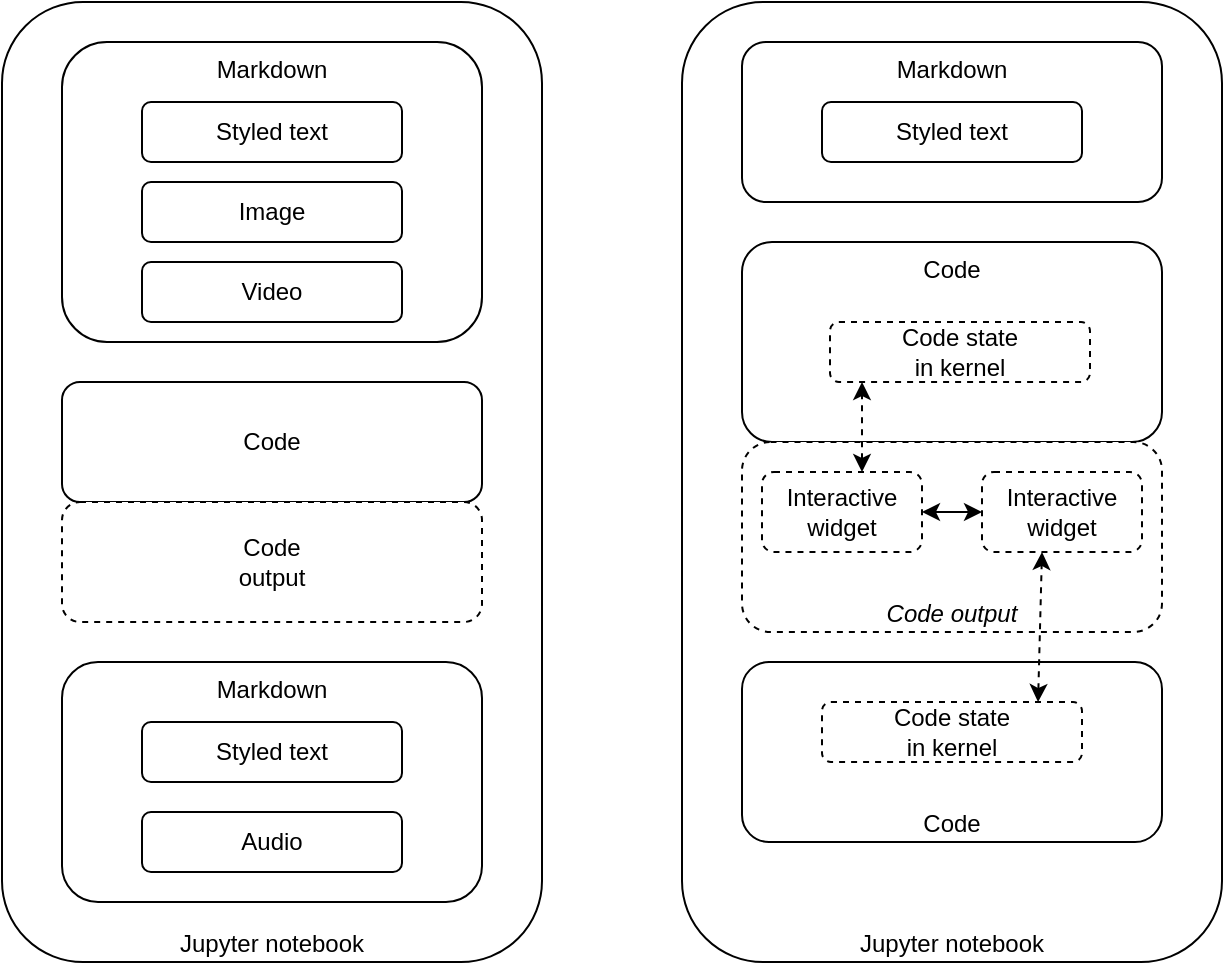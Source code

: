 <?xml version="1.0" encoding="UTF-8"?>
<mxGraphModel dx="946" dy="646" grid="1" gridSize="10" guides="1" tooltips="1" connect="1" arrows="1" fold="1" page="1" pageScale="1" pageWidth="1169" pageHeight="827" math="0" shadow="0"><root><mxCell id="0"/><mxCell id="1" parent="0"/><mxCell id="C_3ltOK4pkrB4CmNUT8h-1" value="Jupyter notebook&lt;br&gt;" style="rounded=1;whiteSpace=wrap;html=1;verticalAlign=bottom;" parent="1" vertex="1"><mxGeometry x="510" y="80" width="270" height="480" as="geometry"/></mxCell><mxCell id="C_3ltOK4pkrB4CmNUT8h-2" value="Markdown" style="rounded=1;whiteSpace=wrap;html=1;verticalAlign=top;" parent="1" vertex="1"><mxGeometry x="540" y="100" width="210" height="80" as="geometry"/></mxCell><mxCell id="C_3ltOK4pkrB4CmNUT8h-3" value="Styled text" style="rounded=1;whiteSpace=wrap;html=1;" parent="1" vertex="1"><mxGeometry x="580" y="130" width="130" height="30" as="geometry"/></mxCell><mxCell id="C_3ltOK4pkrB4CmNUT8h-5" value="Code" style="rounded=1;whiteSpace=wrap;html=1;verticalAlign=bottom;" parent="1" vertex="1"><mxGeometry x="540" y="410" width="210" height="90" as="geometry"/></mxCell><mxCell id="C_3ltOK4pkrB4CmNUT8h-6" value="Code" style="rounded=1;whiteSpace=wrap;html=1;verticalAlign=top;" parent="1" vertex="1"><mxGeometry x="540" y="200" width="210" height="100" as="geometry"/></mxCell><mxCell id="C_3ltOK4pkrB4CmNUT8h-9" value="Code state&lt;br&gt;in kernel" style="rounded=1;whiteSpace=wrap;html=1;dashed=1;" parent="1" vertex="1"><mxGeometry x="580" y="430" width="130" height="30" as="geometry"/></mxCell><mxCell id="C_3ltOK4pkrB4CmNUT8h-11" value="&lt;br&gt;&lt;i&gt;Code output&lt;/i&gt;&lt;br&gt;" style="rounded=1;whiteSpace=wrap;html=1;dashed=1;verticalAlign=bottom;" parent="1" vertex="1"><mxGeometry x="540" y="300" width="210" height="95" as="geometry"/></mxCell><mxCell id="C_3ltOK4pkrB4CmNUT8h-13" value="Jupyter notebook&lt;br&gt;" style="rounded=1;whiteSpace=wrap;html=1;verticalAlign=bottom;" parent="1" vertex="1"><mxGeometry x="170" y="80" width="270" height="480" as="geometry"/></mxCell><mxCell id="C_3ltOK4pkrB4CmNUT8h-14" value="Markdown" style="rounded=1;whiteSpace=wrap;html=1;verticalAlign=top;" parent="1" vertex="1"><mxGeometry x="200" y="100" width="210" height="150" as="geometry"/></mxCell><mxCell id="C_3ltOK4pkrB4CmNUT8h-15" value="Styled text" style="rounded=1;whiteSpace=wrap;html=1;" parent="1" vertex="1"><mxGeometry x="240" y="130" width="130" height="30" as="geometry"/></mxCell><mxCell id="C_3ltOK4pkrB4CmNUT8h-16" value="Markdown" style="rounded=1;whiteSpace=wrap;html=1;verticalAlign=top;" parent="1" vertex="1"><mxGeometry x="200" y="410" width="210" height="120" as="geometry"/></mxCell><mxCell id="C_3ltOK4pkrB4CmNUT8h-17" value="Code" style="rounded=1;whiteSpace=wrap;html=1;" parent="1" vertex="1"><mxGeometry x="200" y="270" width="210" height="60" as="geometry"/></mxCell><mxCell id="C_3ltOK4pkrB4CmNUT8h-18" value="Image" style="rounded=1;whiteSpace=wrap;html=1;" parent="1" vertex="1"><mxGeometry x="240" y="170" width="130" height="30" as="geometry"/></mxCell><mxCell id="C_3ltOK4pkrB4CmNUT8h-19" value="Video" style="rounded=1;whiteSpace=wrap;html=1;" parent="1" vertex="1"><mxGeometry x="240" y="210" width="130" height="30" as="geometry"/></mxCell><mxCell id="C_3ltOK4pkrB4CmNUT8h-20" value="Audio" style="rounded=1;whiteSpace=wrap;html=1;" parent="1" vertex="1"><mxGeometry x="240" y="485" width="130" height="30" as="geometry"/></mxCell><mxCell id="C_3ltOK4pkrB4CmNUT8h-21" value="Styled text" style="rounded=1;whiteSpace=wrap;html=1;" parent="1" vertex="1"><mxGeometry x="240" y="440" width="130" height="30" as="geometry"/></mxCell><mxCell id="C_3ltOK4pkrB4CmNUT8h-22" value="Code&lt;br&gt;output&lt;br&gt;" style="rounded=1;whiteSpace=wrap;html=1;dashed=1;" parent="1" vertex="1"><mxGeometry x="200" y="330" width="210" height="60" as="geometry"/></mxCell><mxCell id="C_3ltOK4pkrB4CmNUT8h-24" value="Interactive&lt;br&gt;widget&lt;br&gt;" style="rounded=1;whiteSpace=wrap;html=1;dashed=1;" parent="1" vertex="1"><mxGeometry x="660" y="315" width="80" height="40" as="geometry"/></mxCell><mxCell id="C_3ltOK4pkrB4CmNUT8h-25" value="Interactive&lt;br&gt;widget&lt;br&gt;" style="rounded=1;whiteSpace=wrap;html=1;dashed=1;" parent="1" vertex="1"><mxGeometry x="550" y="315" width="80" height="40" as="geometry"/></mxCell><mxCell id="C_3ltOK4pkrB4CmNUT8h-28" value="" style="endArrow=classic;startArrow=classic;html=1;entryX=0;entryY=0.5;entryDx=0;entryDy=0;exitX=1;exitY=0.5;exitDx=0;exitDy=0;" parent="1" source="C_3ltOK4pkrB4CmNUT8h-25" target="C_3ltOK4pkrB4CmNUT8h-24" edge="1"><mxGeometry width="50" height="50" relative="1" as="geometry"><mxPoint x="170" y="655" as="sourcePoint"/><mxPoint x="220" y="605" as="targetPoint"/></mxGeometry></mxCell><mxCell id="C_3ltOK4pkrB4CmNUT8h-29" value="Code state&lt;br&gt;in kernel" style="rounded=1;whiteSpace=wrap;html=1;dashed=1;" parent="1" vertex="1"><mxGeometry x="584" y="240" width="130" height="30" as="geometry"/></mxCell><mxCell id="C_3ltOK4pkrB4CmNUT8h-32" value="" style="endArrow=classic;startArrow=classic;html=1;dashed=1;" parent="1" edge="1"><mxGeometry width="50" height="50" relative="1" as="geometry"><mxPoint x="600" y="315" as="sourcePoint"/><mxPoint x="600" y="270" as="targetPoint"/></mxGeometry></mxCell><mxCell id="C_3ltOK4pkrB4CmNUT8h-33" value="" style="endArrow=classic;startArrow=classic;html=1;dashed=1;exitX=0.831;exitY=0;exitDx=0;exitDy=0;exitPerimeter=0;" parent="1" source="C_3ltOK4pkrB4CmNUT8h-9" edge="1"><mxGeometry width="50" height="50" relative="1" as="geometry"><mxPoint x="690" y="400" as="sourcePoint"/><mxPoint x="690" y="355" as="targetPoint"/></mxGeometry></mxCell></root></mxGraphModel>